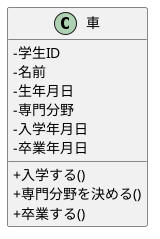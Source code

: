 @startuml

skinparam classAttributeIconSize 0
class 車 {
 -学生ID
 -名前
 -生年月日
 -専門分野
 -入学年月日
 -卒業年月日

 +入学する()
 +専門分野を決める()
 +卒業する()
}

@enduml